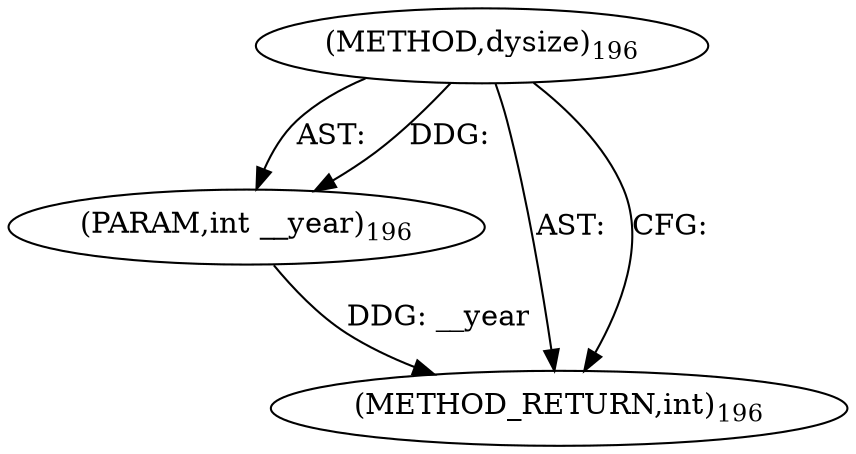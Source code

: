 digraph "dysize" {  
"7960" [label = <(METHOD,dysize)<SUB>196</SUB>> ]
"7961" [label = <(PARAM,int __year)<SUB>196</SUB>> ]
"7962" [label = <(METHOD_RETURN,int)<SUB>196</SUB>> ]
  "7960" -> "7961"  [ label = "AST: "] 
  "7960" -> "7962"  [ label = "AST: "] 
  "7960" -> "7962"  [ label = "CFG: "] 
  "7961" -> "7962"  [ label = "DDG: __year"] 
  "7960" -> "7961"  [ label = "DDG: "] 
}

